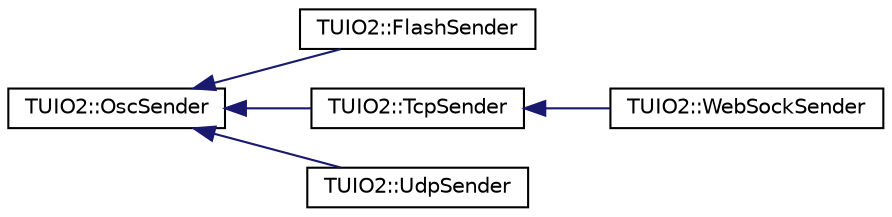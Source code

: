 digraph "Graphical Class Hierarchy"
{
 // LATEX_PDF_SIZE
  edge [fontname="Helvetica",fontsize="10",labelfontname="Helvetica",labelfontsize="10"];
  node [fontname="Helvetica",fontsize="10",shape=record];
  rankdir="LR";
  Node0 [label="TUIO2::OscSender",height=0.2,width=0.4,color="black", fillcolor="white", style="filled",URL="$classTUIO2_1_1OscSender.html",tooltip=" "];
  Node0 -> Node1 [dir="back",color="midnightblue",fontsize="10",style="solid",fontname="Helvetica"];
  Node1 [label="TUIO2::FlashSender",height=0.2,width=0.4,color="black", fillcolor="white", style="filled",URL="$classTUIO2_1_1FlashSender.html",tooltip=" "];
  Node0 -> Node2 [dir="back",color="midnightblue",fontsize="10",style="solid",fontname="Helvetica"];
  Node2 [label="TUIO2::TcpSender",height=0.2,width=0.4,color="black", fillcolor="white", style="filled",URL="$classTUIO2_1_1TcpSender.html",tooltip=" "];
  Node2 -> Node3 [dir="back",color="midnightblue",fontsize="10",style="solid",fontname="Helvetica"];
  Node3 [label="TUIO2::WebSockSender",height=0.2,width=0.4,color="black", fillcolor="white", style="filled",URL="$classTUIO2_1_1WebSockSender.html",tooltip=" "];
  Node0 -> Node4 [dir="back",color="midnightblue",fontsize="10",style="solid",fontname="Helvetica"];
  Node4 [label="TUIO2::UdpSender",height=0.2,width=0.4,color="black", fillcolor="white", style="filled",URL="$classTUIO2_1_1UdpSender.html",tooltip=" "];
}
